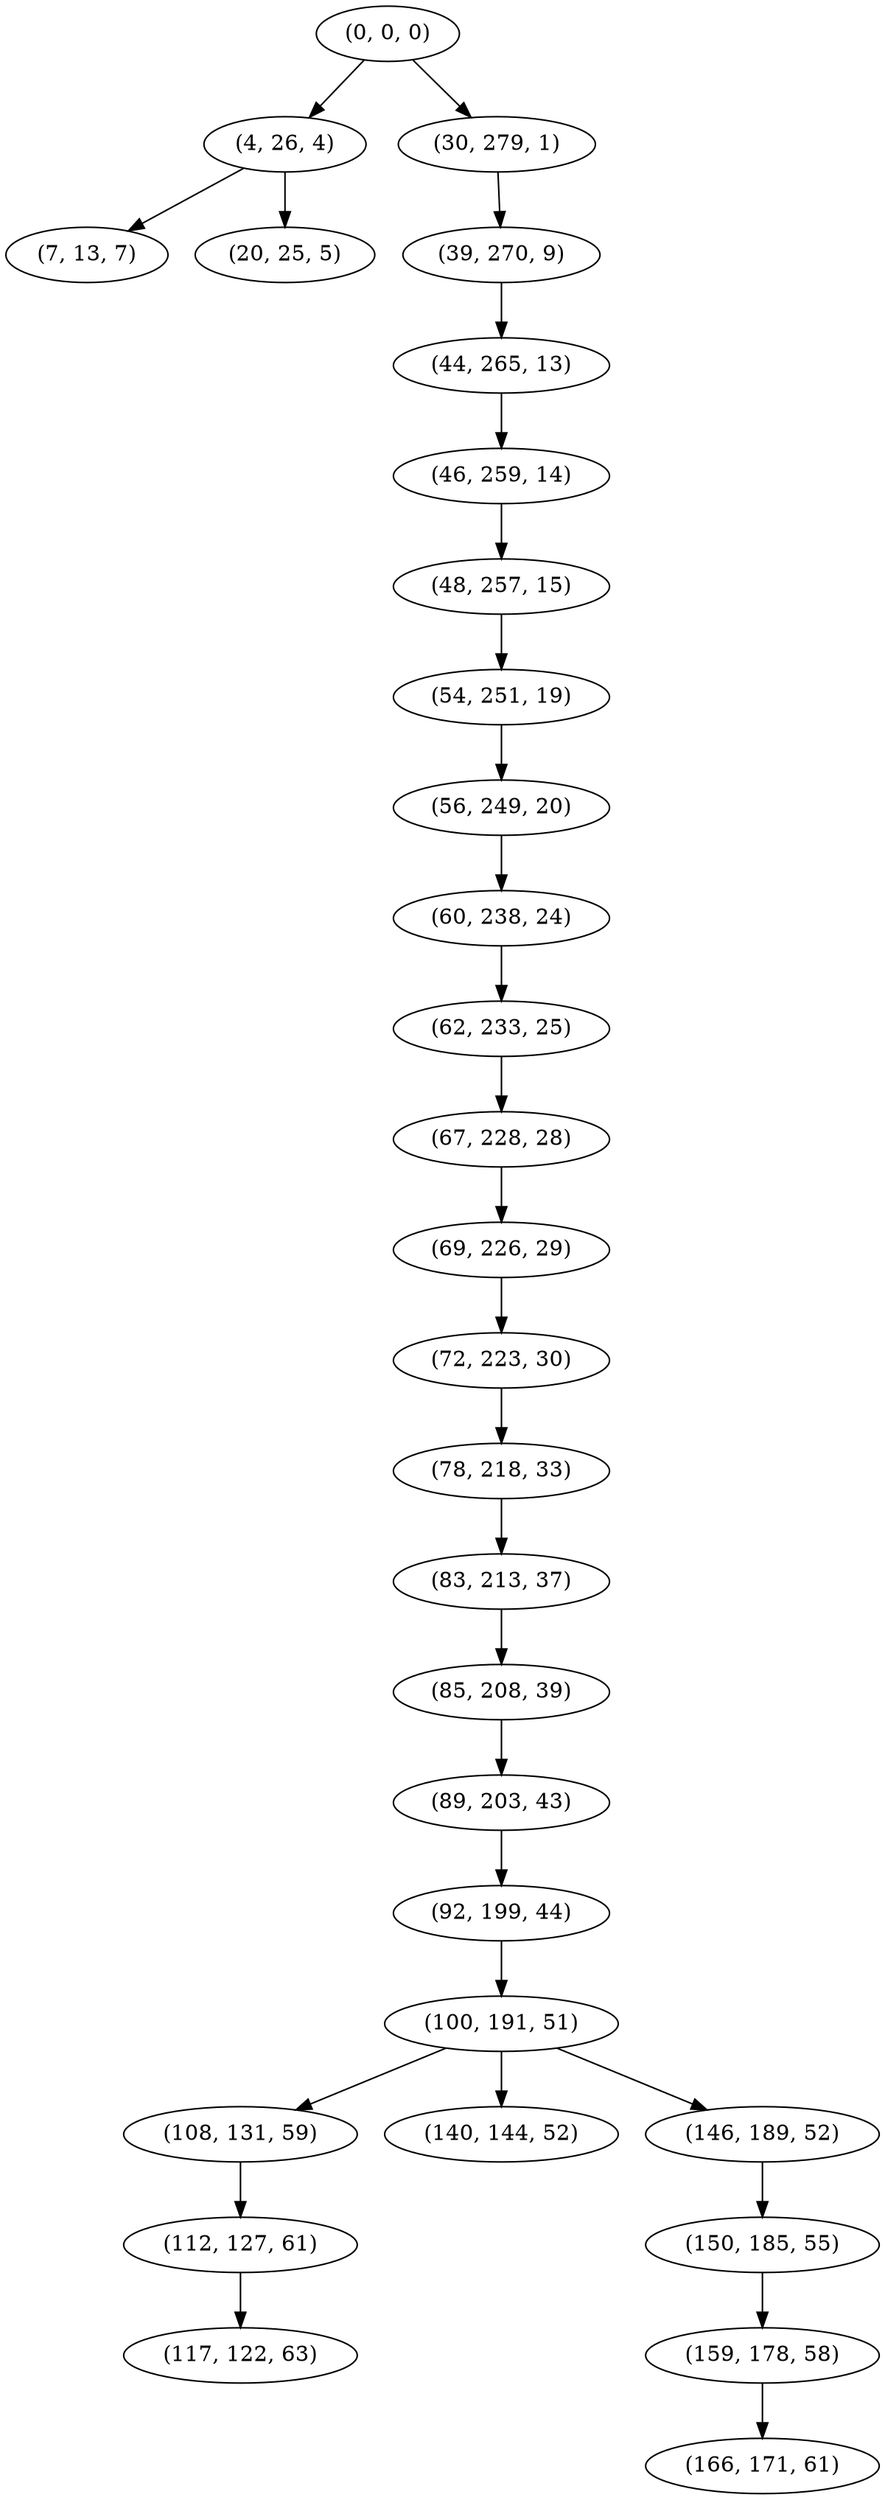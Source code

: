 digraph tree {
    "(0, 0, 0)";
    "(4, 26, 4)";
    "(7, 13, 7)";
    "(20, 25, 5)";
    "(30, 279, 1)";
    "(39, 270, 9)";
    "(44, 265, 13)";
    "(46, 259, 14)";
    "(48, 257, 15)";
    "(54, 251, 19)";
    "(56, 249, 20)";
    "(60, 238, 24)";
    "(62, 233, 25)";
    "(67, 228, 28)";
    "(69, 226, 29)";
    "(72, 223, 30)";
    "(78, 218, 33)";
    "(83, 213, 37)";
    "(85, 208, 39)";
    "(89, 203, 43)";
    "(92, 199, 44)";
    "(100, 191, 51)";
    "(108, 131, 59)";
    "(112, 127, 61)";
    "(117, 122, 63)";
    "(140, 144, 52)";
    "(146, 189, 52)";
    "(150, 185, 55)";
    "(159, 178, 58)";
    "(166, 171, 61)";
    "(0, 0, 0)" -> "(4, 26, 4)";
    "(0, 0, 0)" -> "(30, 279, 1)";
    "(4, 26, 4)" -> "(7, 13, 7)";
    "(4, 26, 4)" -> "(20, 25, 5)";
    "(30, 279, 1)" -> "(39, 270, 9)";
    "(39, 270, 9)" -> "(44, 265, 13)";
    "(44, 265, 13)" -> "(46, 259, 14)";
    "(46, 259, 14)" -> "(48, 257, 15)";
    "(48, 257, 15)" -> "(54, 251, 19)";
    "(54, 251, 19)" -> "(56, 249, 20)";
    "(56, 249, 20)" -> "(60, 238, 24)";
    "(60, 238, 24)" -> "(62, 233, 25)";
    "(62, 233, 25)" -> "(67, 228, 28)";
    "(67, 228, 28)" -> "(69, 226, 29)";
    "(69, 226, 29)" -> "(72, 223, 30)";
    "(72, 223, 30)" -> "(78, 218, 33)";
    "(78, 218, 33)" -> "(83, 213, 37)";
    "(83, 213, 37)" -> "(85, 208, 39)";
    "(85, 208, 39)" -> "(89, 203, 43)";
    "(89, 203, 43)" -> "(92, 199, 44)";
    "(92, 199, 44)" -> "(100, 191, 51)";
    "(100, 191, 51)" -> "(108, 131, 59)";
    "(100, 191, 51)" -> "(140, 144, 52)";
    "(100, 191, 51)" -> "(146, 189, 52)";
    "(108, 131, 59)" -> "(112, 127, 61)";
    "(112, 127, 61)" -> "(117, 122, 63)";
    "(146, 189, 52)" -> "(150, 185, 55)";
    "(150, 185, 55)" -> "(159, 178, 58)";
    "(159, 178, 58)" -> "(166, 171, 61)";
}

